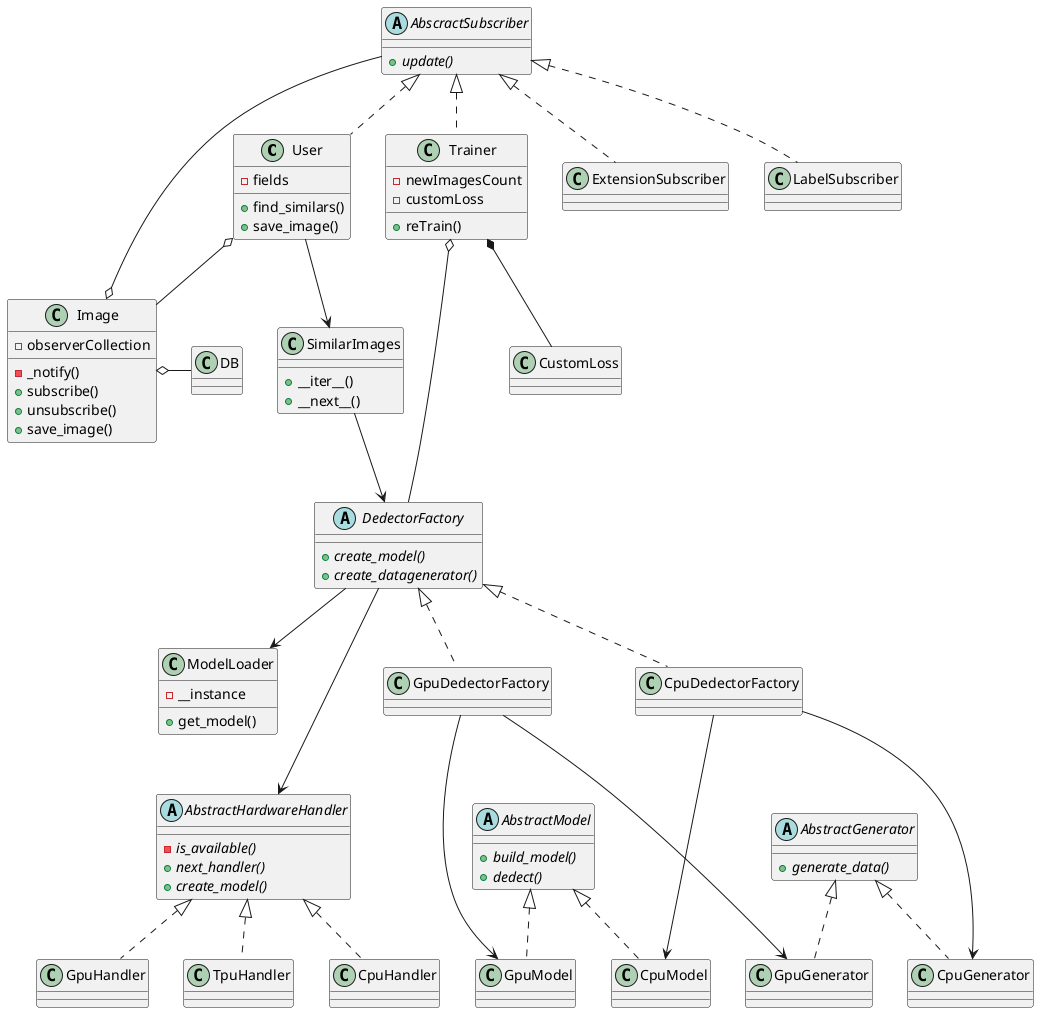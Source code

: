 @startuml


class User{
-fields
+ find_similars()
+ save_image()
}



abstract class AbscractSubscriber{
+ {abstract} update()
}
class Image{
- observerCollection
- _notify()
+ subscribe()
+ unsubscribe()
+ save_image()
}

class Trainer{
- newImagesCount
- customLoss
+ reTrain()
}

class CustomLoss{

}

Trainer o-- DedectorFactory
Trainer *-- CustomLoss

AbscractSubscriber <|..d Trainer
class DB{
}

DB--lo Image
class ExtensionSubscriber{
}
class LabelSubscriber{
}
AbscractSubscriber <|..ExtensionSubscriber
AbscractSubscriber <|.. LabelSubscriber
class ModelLoader{
- __instance
+ get_model()
}


User o-- Image

AbscractSubscriber ---ro Image
class SimilarImages{

+ __iter__()
+ __next__()
}

abstract class AbstractHardwareHandler{
- {abstract}is_available()
+{abstract} next_handler()
+ {abstract}create_model()
}

class GpuHandler{
}
class TpuHandler{
}
class CpuHandler{
}

AbstractHardwareHandler <|..GpuHandler
AbstractHardwareHandler <|..TpuHandler
AbstractHardwareHandler <|..CpuHandler
abstract class DedectorFactory{
+ {abstract} create_model()
+ {abstract} create_datagenerator()
}

abstract class AbstractModel{
+ {abstract} build_model()
+ {abstract} dedect()

}

abstract class AbstractGenerator{
+ {abstract} generate_data()

}

AbscractSubscriber <|.. User

DedectorFactory -->ModelLoader
DedectorFactory ---> AbstractHardwareHandler
DedectorFactory <|..GpuDedectorFactory
DedectorFactory <|.. CpuDedectorFactory

User --> SimilarImages
SimilarImages --> DedectorFactory
AbstractModel <|.. GpuModel
AbstractModel <|.. CpuModel

GpuDedectorFactory ---> GpuModel
CpuDedectorFactory ---> CpuModel

AbstractGenerator <|.. GpuGenerator
AbstractGenerator <|.. CpuGenerator

GpuDedectorFactory ---> GpuGenerator
CpuDedectorFactory ---> CpuGenerator


@enduml